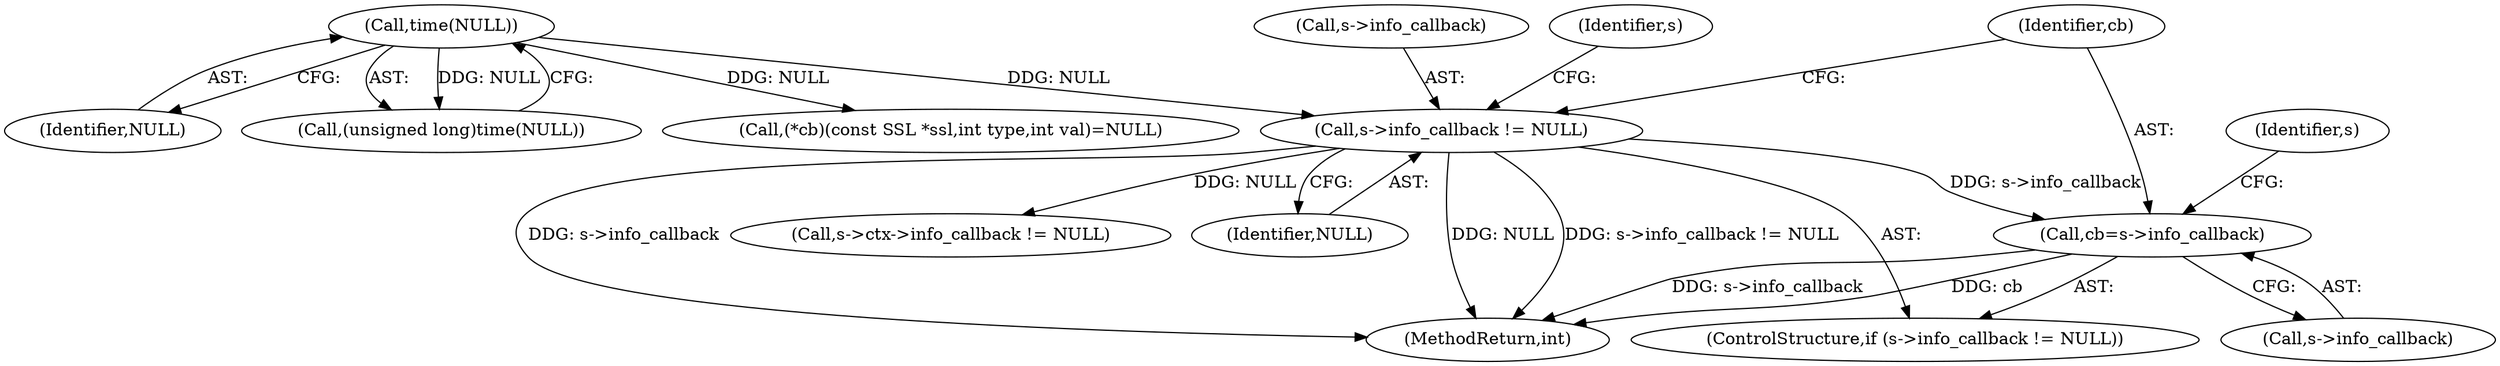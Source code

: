 digraph "0_openssl_bc8923b1ec9c467755cd86f7848c50ee8812e441@pointer" {
"1000165" [label="(Call,cb=s->info_callback)"];
"1000160" [label="(Call,s->info_callback != NULL)"];
"1000134" [label="(Call,time(NULL))"];
"1000161" [label="(Call,s->info_callback)"];
"1000135" [label="(Identifier,NULL)"];
"1000175" [label="(Identifier,s)"];
"1000134" [label="(Call,time(NULL))"];
"1000188" [label="(Identifier,s)"];
"1000166" [label="(Identifier,cb)"];
"1000159" [label="(ControlStructure,if (s->info_callback != NULL))"];
"1000164" [label="(Identifier,NULL)"];
"1000160" [label="(Call,s->info_callback != NULL)"];
"1000213" [label="(MethodReturn,int)"];
"1000132" [label="(Call,(unsigned long)time(NULL))"];
"1000172" [label="(Call,s->ctx->info_callback != NULL)"];
"1000165" [label="(Call,cb=s->info_callback)"];
"1000167" [label="(Call,s->info_callback)"];
"1000137" [label="(Call,(*cb)(const SSL *ssl,int type,int val)=NULL)"];
"1000165" -> "1000159"  [label="AST: "];
"1000165" -> "1000167"  [label="CFG: "];
"1000166" -> "1000165"  [label="AST: "];
"1000167" -> "1000165"  [label="AST: "];
"1000188" -> "1000165"  [label="CFG: "];
"1000165" -> "1000213"  [label="DDG: cb"];
"1000165" -> "1000213"  [label="DDG: s->info_callback"];
"1000160" -> "1000165"  [label="DDG: s->info_callback"];
"1000160" -> "1000159"  [label="AST: "];
"1000160" -> "1000164"  [label="CFG: "];
"1000161" -> "1000160"  [label="AST: "];
"1000164" -> "1000160"  [label="AST: "];
"1000166" -> "1000160"  [label="CFG: "];
"1000175" -> "1000160"  [label="CFG: "];
"1000160" -> "1000213"  [label="DDG: s->info_callback != NULL"];
"1000160" -> "1000213"  [label="DDG: NULL"];
"1000160" -> "1000213"  [label="DDG: s->info_callback"];
"1000134" -> "1000160"  [label="DDG: NULL"];
"1000160" -> "1000172"  [label="DDG: NULL"];
"1000134" -> "1000132"  [label="AST: "];
"1000134" -> "1000135"  [label="CFG: "];
"1000135" -> "1000134"  [label="AST: "];
"1000132" -> "1000134"  [label="CFG: "];
"1000134" -> "1000132"  [label="DDG: NULL"];
"1000134" -> "1000137"  [label="DDG: NULL"];
}
